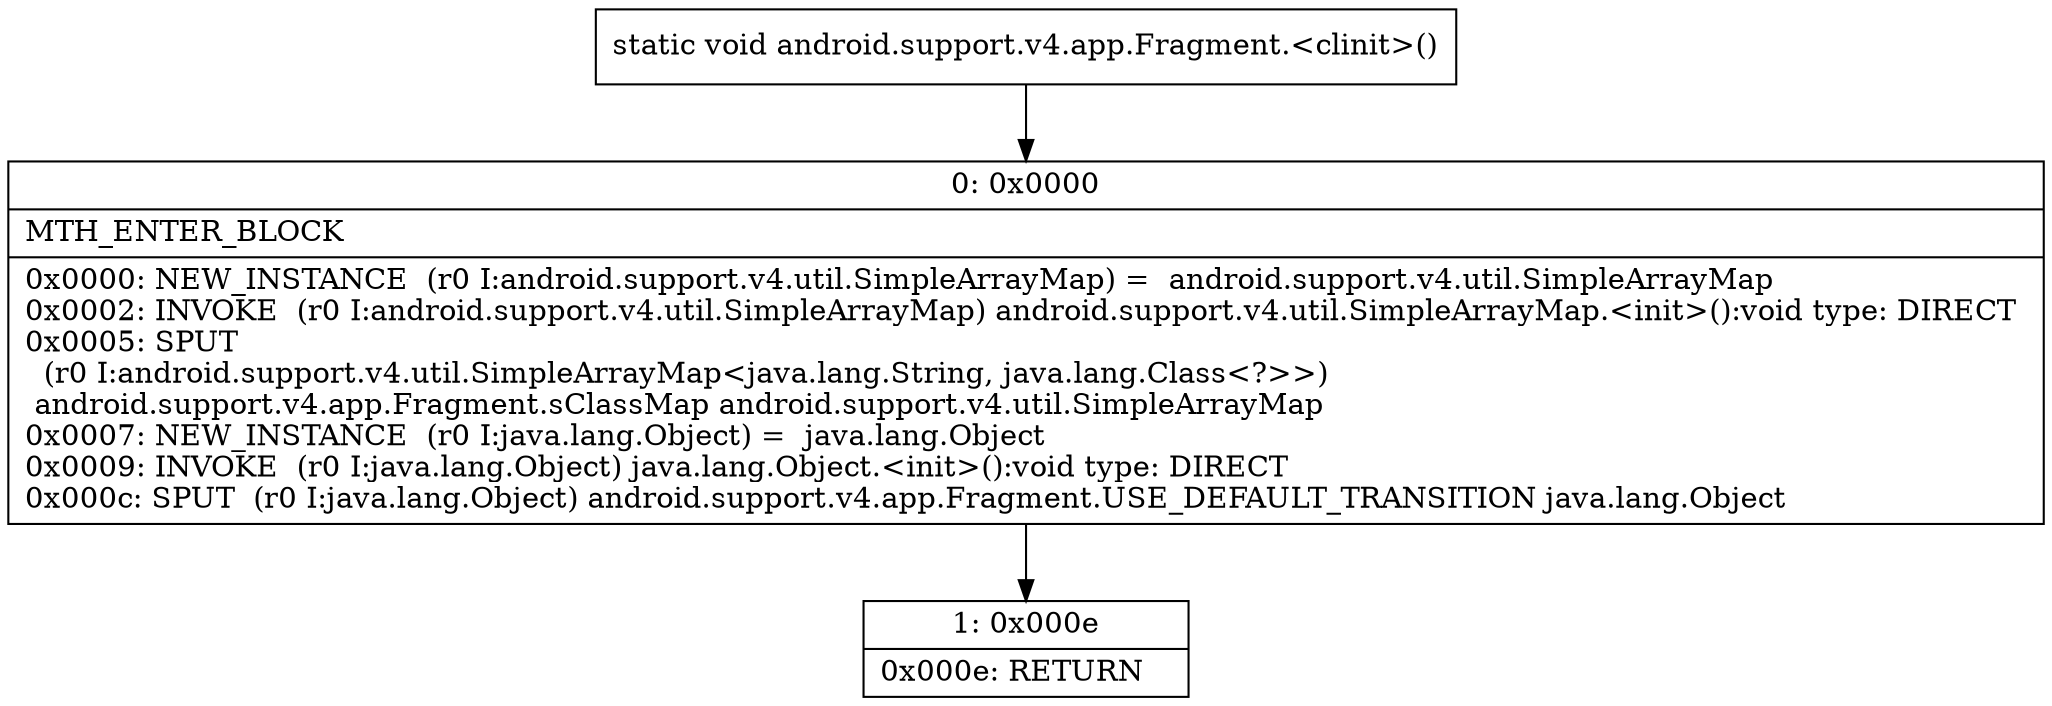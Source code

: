 digraph "CFG forandroid.support.v4.app.Fragment.\<clinit\>()V" {
Node_0 [shape=record,label="{0\:\ 0x0000|MTH_ENTER_BLOCK\l|0x0000: NEW_INSTANCE  (r0 I:android.support.v4.util.SimpleArrayMap) =  android.support.v4.util.SimpleArrayMap \l0x0002: INVOKE  (r0 I:android.support.v4.util.SimpleArrayMap) android.support.v4.util.SimpleArrayMap.\<init\>():void type: DIRECT \l0x0005: SPUT  \l  (r0 I:android.support.v4.util.SimpleArrayMap\<java.lang.String, java.lang.Class\<?\>\>)\l android.support.v4.app.Fragment.sClassMap android.support.v4.util.SimpleArrayMap \l0x0007: NEW_INSTANCE  (r0 I:java.lang.Object) =  java.lang.Object \l0x0009: INVOKE  (r0 I:java.lang.Object) java.lang.Object.\<init\>():void type: DIRECT \l0x000c: SPUT  (r0 I:java.lang.Object) android.support.v4.app.Fragment.USE_DEFAULT_TRANSITION java.lang.Object \l}"];
Node_1 [shape=record,label="{1\:\ 0x000e|0x000e: RETURN   \l}"];
MethodNode[shape=record,label="{static void android.support.v4.app.Fragment.\<clinit\>() }"];
MethodNode -> Node_0;
Node_0 -> Node_1;
}

